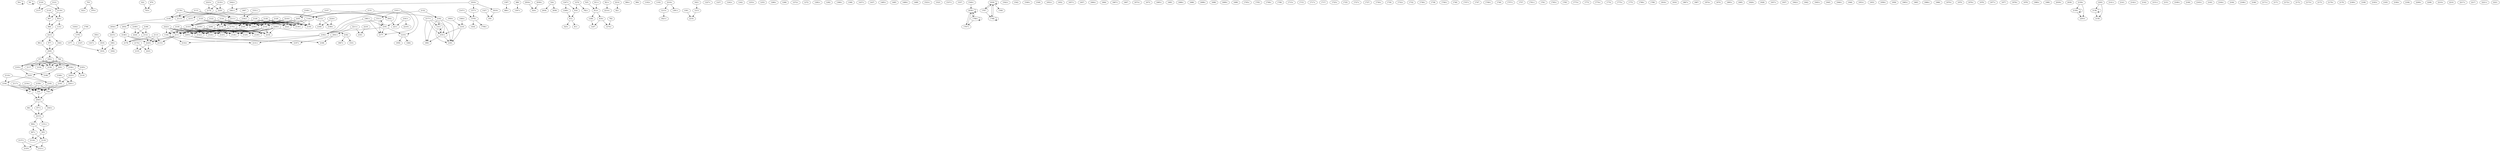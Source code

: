 digraph adj {
graph [k=96]
edge [d=-95]
"59+" [l=4413 C=396775]
"59-" [l=4413 C=396775]
"97+" [l=209 C=16444]
"97-" [l=209 C=16444]
"250+" [l=191 C=2315]
"250-" [l=191 C=2315]
"322+" [l=438 C=20675]
"322-" [l=438 C=20675]
"350+" [l=337 C=3754]
"350-" [l=337 C=3754]
"486+" [l=191 C=937]
"486-" [l=191 C=937]
"524+" [l=191 C=17131]
"524-" [l=191 C=17131]
"525+" [l=195 C=9015]
"525-" [l=195 C=9015]
"611+" [l=194 C=2725]
"611-" [l=194 C=2725]
"612+" [l=169 C=6550]
"612-" [l=169 C=6550]
"618+" [l=156 C=4874]
"618-" [l=156 C=4874]
"703+" [l=242 C=13416]
"703-" [l=242 C=13416]
"758+" [l=191 C=2182]
"758-" [l=191 C=2182]
"782+" [l=252 C=5119]
"782-" [l=252 C=5119]
"906+" [l=149 C=9444]
"906-" [l=149 C=9444]
"907+" [l=191 C=2954]
"907-" [l=191 C=2954]
"921+" [l=112 C=870]
"921-" [l=112 C=870]
"955+" [l=149 C=9335]
"955-" [l=149 C=9335]
"961+" [l=190 C=12979]
"961-" [l=190 C=12979]
"970+" [l=481 C=14003]
"970-" [l=481 C=14003]
"977+" [l=191 C=5325]
"977-" [l=191 C=5325]
"984+" [l=858 C=6728]
"984-" [l=858 C=6728]
"1043+" [l=191 C=5839]
"1043-" [l=191 C=5839]
"1102+" [l=188 C=9002]
"1102-" [l=188 C=9002]
"1144+" [l=188 C=619]
"1144-" [l=188 C=619]
"1151+" [l=191 C=8280]
"1151-" [l=191 C=8280]
"1210+" [l=696 C=5858]
"1210-" [l=696 C=5858]
"1213+" [l=232 C=1254]
"1213-" [l=232 C=1254]
"1227+" [l=192 C=2611]
"1227-" [l=192 C=2611]
"1242+" [l=409 C=1219]
"1242-" [l=409 C=1219]
"1247+" [l=156 C=3753]
"1247-" [l=156 C=3753]
"1248+" [l=191 C=3166]
"1248-" [l=191 C=3166]
"1253+" [l=243 C=1264]
"1253-" [l=243 C=1264]
"1266+" [l=311 C=765]
"1266-" [l=311 C=765]
"1272+" [l=192 C=5383]
"1272-" [l=192 C=5383]
"1274+" [l=146 C=2704]
"1274-" [l=146 C=2704]
"1282+" [l=352 C=1627]
"1282-" [l=352 C=1627]
"1311+" [l=264 C=1394]
"1311-" [l=264 C=1394]
"1327+" [l=280 C=1591]
"1327-" [l=280 C=1591]
"1368+" [l=199 C=997]
"1368-" [l=199 C=997]
"1377+" [l=229 C=1053]
"1377-" [l=229 C=1053]
"1378+" [l=151 C=1243]
"1378-" [l=151 C=1243]
"1391+" [l=191 C=1108]
"1391-" [l=191 C=1108]
"1397+" [l=168 C=1645]
"1397-" [l=168 C=1645]
"1434+" [l=204 C=1112]
"1434-" [l=204 C=1112]
"1437+" [l=231 C=512]
"1437-" [l=231 C=512]
"1464+" [l=491 C=3248]
"1464-" [l=491 C=3248]
"1485+" [l=230 C=670]
"1485-" [l=230 C=670]
"1489+" [l=488 C=2071]
"1489-" [l=488 C=2071]
"1523+" [l=219 C=668]
"1523-" [l=219 C=668]
"1531+" [l=388 C=1472]
"1531-" [l=388 C=1472]
"1537+" [l=519 C=2681]
"1537-" [l=519 C=2681]
"1540+" [l=189 C=1299]
"1540-" [l=189 C=1299]
"1542+" [l=343 C=1176]
"1542-" [l=343 C=1176]
"1549+" [l=271 C=854]
"1549-" [l=271 C=854]
"1616+" [l=195 C=441]
"1616-" [l=195 C=441]
"1619+" [l=196 C=816]
"1619-" [l=196 C=816]
"1621+" [l=122 C=255]
"1621-" [l=122 C=255]
"1642+" [l=216 C=531]
"1642-" [l=216 C=531]
"1652+" [l=223 C=682]
"1652-" [l=223 C=682]
"1657+" [l=215 C=540]
"1657-" [l=215 C=540]
"1661+" [l=96 C=17]
"1661-" [l=96 C=17]
"1664+" [l=222 C=486]
"1664-" [l=222 C=486]
"1667+" [l=191 C=1509]
"1667-" [l=191 C=1509]
"1673+" [l=207 C=415]
"1673-" [l=207 C=415]
"1685+" [l=212 C=306]
"1685-" [l=212 C=306]
"1686+" [l=265 C=577]
"1686-" [l=265 C=577]
"1698+" [l=209 C=733]
"1698-" [l=209 C=733]
"1699+" [l=195 C=590]
"1699-" [l=195 C=590]
"1705+" [l=243 C=423]
"1705-" [l=243 C=423]
"1706+" [l=204 C=499]
"1706-" [l=204 C=499]
"1708+" [l=356 C=886]
"1708-" [l=356 C=886]
"1715+" [l=217 C=297]
"1715-" [l=217 C=297]
"1717+" [l=228 C=501]
"1717-" [l=228 C=501]
"1725+" [l=209 C=532]
"1725-" [l=209 C=532]
"1727+" [l=347 C=841]
"1727-" [l=347 C=841]
"1730+" [l=233 C=513]
"1730-" [l=233 C=513]
"1732+" [l=210 C=601]
"1732-" [l=210 C=601]
"1738+" [l=240 C=511]
"1738-" [l=240 C=511]
"1740+" [l=196 C=289]
"1740-" [l=196 C=289]
"1747+" [l=194 C=551]
"1747-" [l=194 C=551]
"1749+" [l=261 C=532]
"1749-" [l=261 C=532]
"1757+" [l=196 C=312]
"1757-" [l=196 C=312]
"1761+" [l=242 C=337]
"1761-" [l=242 C=337]
"1765+" [l=199 C=232]
"1765-" [l=199 C=232]
"1767+" [l=190 C=2156]
"1767-" [l=190 C=2156]
"1768+" [l=191 C=1429]
"1768-" [l=191 C=1429]
"1773+" [l=260 C=465]
"1773-" [l=260 C=465]
"1774+" [l=200 C=245]
"1774-" [l=200 C=245]
"1775+" [l=205 C=277]
"1775-" [l=205 C=277]
"1789+" [l=31438 C=483263]
"1789-" [l=31438 C=483263]
"1816+" [l=136789 C=2147384]
"1816-" [l=136789 C=2147384]
"1867+" [l=54692 C=820326]
"1867-" [l=54692 C=820326]
"1874+" [l=420 C=1387]
"1874-" [l=420 C=1387]
"1895+" [l=19437 C=250749]
"1895-" [l=19437 C=250749]
"1928+" [l=2407 C=28531]
"1928-" [l=2407 C=28531]
"1937+" [l=837 C=4582]
"1937-" [l=837 C=4582]
"1942+" [l=910 C=2777]
"1942-" [l=910 C=2777]
"1945+" [l=830 C=4876]
"1945-" [l=830 C=4876]
"1946+" [l=408 C=1597]
"1946-" [l=408 C=1597]
"1950+" [l=1615 C=16719]
"1950-" [l=1615 C=16719]
"1953+" [l=1712 C=11561]
"1953-" [l=1712 C=11561]
"1958+" [l=433 C=1690]
"1958-" [l=433 C=1690]
"1965+" [l=877 C=3915]
"1965-" [l=877 C=3915]
"1966+" [l=479 C=1895]
"1966-" [l=479 C=1895]
"1967+" [l=1891 C=12767]
"1967-" [l=1891 C=12767]
"1970+" [l=5809 C=54046]
"1970-" [l=5809 C=54046]
"1976+" [l=2004 C=10124]
"1976-" [l=2004 C=10124]
"1977+" [l=825 C=2963]
"1977-" [l=825 C=2963]
"1978+" [l=417 C=1601]
"1978-" [l=417 C=1601]
"1980+" [l=818 C=2609]
"1980-" [l=818 C=2609]
"1981+" [l=572 C=2084]
"1981-" [l=572 C=2084]
"2034+" [l=204 C=8764]
"2034-" [l=204 C=8764]
"2036+" [l=96 C=255]
"2036-" [l=96 C=255]
"2038+" [l=204 C=8551]
"2038-" [l=204 C=8551]
"2039+" [l=300 C=9112]
"2039-" [l=300 C=9112]
"2041+" [l=440 C=11443]
"2041-" [l=440 C=11443]
"2045+" [l=660 C=94704]
"2045-" [l=660 C=94704]
"2054+" [l=346 C=6547]
"2054-" [l=346 C=6547]
"2111+" [l=25906 C=960233]
"2111-" [l=25906 C=960233]
"2112+" [l=17296 C=332133]
"2112-" [l=17296 C=332133]
"2113+" [l=54984 C=830945]
"2113-" [l=54984 C=830945]
"2115+" [l=52179 C=743089]
"2115-" [l=52179 C=743089]
"2116+" [l=11602 C=306707]
"2116-" [l=11602 C=306707]
"2117+" [l=87468 C=1634476]
"2117-" [l=87468 C=1634476]
"2118+" [l=70765 C=1117575]
"2118-" [l=70765 C=1117575]
"2119+" [l=116072 C=2299814]
"2119-" [l=116072 C=2299814]
"2120+" [l=7764 C=164676]
"2120-" [l=7764 C=164676]
"2121+" [l=95147 C=2019644]
"2121-" [l=95147 C=2019644]
"2122+" [l=7725 C=371123]
"2122-" [l=7725 C=371123]
"2124+" [l=18990 C=312031]
"2124-" [l=18990 C=312031]
"2125+" [l=48352 C=1040152]
"2125-" [l=48352 C=1040152]
"2126+" [l=97666 C=1513063]
"2126-" [l=97666 C=1513063]
"2128+" [l=1556 C=84711]
"2128-" [l=1556 C=84711]
"2129+" [l=36173 C=605696]
"2129-" [l=36173 C=605696]
"2130+" [l=69585 C=1692678]
"2130-" [l=69585 C=1692678]
"2131+" [l=1985 C=23802]
"2131-" [l=1985 C=23802]
"2132+" [l=2561 C=28017]
"2132-" [l=2561 C=28017]
"2133+" [l=2099 C=188775]
"2133-" [l=2099 C=188775]
"2135+" [l=78374 C=1163471]
"2135-" [l=78374 C=1163471]
"2136+" [l=2423 C=41543]
"2136-" [l=2423 C=41543]
"2137+" [l=165134 C=3407011]
"2137-" [l=165134 C=3407011]
"2140+" [l=3667 C=128134]
"2140-" [l=3667 C=128134]
"2141+" [l=74804 C=1194137]
"2141-" [l=74804 C=1194137]
"2142+" [l=3419 C=20063]
"2142-" [l=3419 C=20063]
"2147+" [l=19336 C=278055]
"2147-" [l=19336 C=278055]
"2150+" [l=19325 C=496257]
"2150-" [l=19325 C=496257]
"2151+" [l=95773 C=1480471]
"2151-" [l=95773 C=1480471]
"2154+" [l=140791 C=2670277]
"2154-" [l=140791 C=2670277]
"2156+" [l=94728 C=1802590]
"2156-" [l=94728 C=1802590]
"2158+" [l=221079 C=3649797]
"2158-" [l=221079 C=3649797]
"2160+" [l=96158 C=1578913]
"2160-" [l=96158 C=1578913]
"2161+" [l=30743 C=648840]
"2161-" [l=30743 C=648840]
"2163+" [l=73123 C=1137304]
"2163-" [l=73123 C=1137304]
"2164+" [l=137135 C=2297451]
"2164-" [l=137135 C=2297451]
"2165+" [l=6823 C=60361]
"2165-" [l=6823 C=60361]
"2166+" [l=43253 C=611270]
"2166-" [l=43253 C=611270]
"2168+" [l=35275 C=727088]
"2168-" [l=35275 C=727088]
"2169+" [l=18422 C=263731]
"2169-" [l=18422 C=263731]
"2170+" [l=19535 C=300882]
"2170-" [l=19535 C=300882]
"2171+" [l=54173 C=811849]
"2171-" [l=54173 C=811849]
"2172+" [l=10250 C=93909]
"2172-" [l=10250 C=93909]
"2173+" [l=2142 C=11279]
"2173-" [l=2142 C=11279]
"2174+" [l=122249 C=1947974]
"2174-" [l=122249 C=1947974]
"2177+" [l=2351 C=127281]
"2177-" [l=2351 C=127281]
"2178+" [l=63771 C=1082454]
"2178-" [l=63771 C=1082454]
"2179+" [l=75629 C=1107711]
"2179-" [l=75629 C=1107711]
"2180+" [l=2107 C=12683]
"2180-" [l=2107 C=12683]
"2181+" [l=5501 C=158119]
"2181-" [l=5501 C=158119]
"2182+" [l=3449 C=19352]
"2182-" [l=3449 C=19352]
"2183+" [l=340846 C=5328965]
"2183-" [l=340846 C=5328965]
"2184+" [l=3982 C=29853]
"2184-" [l=3982 C=29853]
"2188+" [l=5400 C=136888]
"2188-" [l=5400 C=136888]
"2191+" [l=4240 C=481999]
"2191-" [l=4240 C=481999]
"2192+" [l=2457 C=143929]
"2192-" [l=2457 C=143929]
"2193+" [l=27725 C=744753]
"2193-" [l=27725 C=744753]
"2194+" [l=22003 C=402397]
"2194-" [l=22003 C=402397]
"2195+" [l=102318 C=1879657]
"2195-" [l=102318 C=1879657]
"2196+" [l=128370 C=1970149]
"2196-" [l=128370 C=1970149]
"2197+" [l=82345 C=1368487]
"2197-" [l=82345 C=1368487]
"2201+" [l=35927 C=747339]
"2201-" [l=35927 C=747339]
"2203+" [l=43442 C=734155]
"2203-" [l=43442 C=734155]
"2205+" [l=61274 C=1035798]
"2205-" [l=61274 C=1035798]
"2206+" [l=23598 C=313363]
"2206-" [l=23598 C=313363]
"2208+" [l=129323 C=1772469]
"2208-" [l=129323 C=1772469]
"2210+" [l=30404 C=407195]
"2210-" [l=30404 C=407195]
"2211+" [l=164766 C=3381637]
"2211-" [l=164766 C=3381637]
"2213+" [l=2640 C=446606]
"2213-" [l=2640 C=446606]
"2214+" [l=34797 C=586847]
"2214-" [l=34797 C=586847]
"2215+" [l=45823 C=797090]
"2215-" [l=45823 C=797090]
"2216+" [l=189241 C=2844718]
"2216-" [l=189241 C=2844718]
"2217+" [l=6257 C=72791]
"2217-" [l=6257 C=72791]
"2218+" [l=77083 C=1099391]
"2218-" [l=77083 C=1099391]
"2219+" [l=53108 C=1019395]
"2219-" [l=53108 C=1019395]
"2220+" [l=287241 C=4800315]
"2220-" [l=287241 C=4800315]
"2221+" [l=52955 C=732473]
"2221-" [l=52955 C=732473]
"2222+" [l=71774 C=1244225]
"2222-" [l=71774 C=1244225]
"2223+" [l=81626 C=1502145]
"2223-" [l=81626 C=1502145]
"2224+" [l=200304 C=3084303]
"2224-" [l=200304 C=3084303]
"2225+" [l=373078 C=6086696]
"2225-" [l=373078 C=6086696]
"59+" -> "59+"
"59-" -> "59-"
"97+" -> "2117-"
"97+" -> "2154-"
"97+" -> "2156-"
"97+" -> "2193+"
"97+" -> "2194+"
"97+" -> "2195+"
"97+" -> "2201-"
"97-" -> "2045+"
"250+" -> "2117-" [d=-77]
"250+" -> "2154-" [d=-77]
"250+" -> "2156-" [d=-77]
"250+" -> "2193+" [d=-77]
"250+" -> "2194+" [d=-77]
"250+" -> "2195+" [d=-77]
"250+" -> "2201-" [d=-77]
"250-" -> "2045+"
"322-" -> "703+"
"350+" -> "1327+"
"350+" -> "1619-"
"486-" -> "1397+"
"524-" -> "2034-"
"524-" -> "2038-"
"525-" -> "612+"
"611+" -> "612+"
"612+" -> "618+"
"612+" -> "1248-"
"612-" -> "525+"
"612-" -> "611-"
"618+" -> "1247-" [d=-60]
"618+" -> "1274+" [d=-50]
"618-" -> "612-"
"703-" -> "322+"
"703-" -> "970+"
"758+" -> "2045+"
"758-" -> "2117-" [d=-77]
"758-" -> "2154-" [d=-77]
"758-" -> "2156-" [d=-77]
"758-" -> "2193+" [d=-77]
"758-" -> "2194+" [d=-77]
"758-" -> "2195+" [d=-77]
"758-" -> "2201-" [d=-77]
"782-" -> "1274+"
"906+" -> "907+"
"906+" -> "955-" [d=-53]
"906-" -> "2213-"
"907+" -> "2118+"
"907+" -> "2119-"
"907-" -> "906-"
"921+" -> "2214+"
"955+" -> "1151-"
"955+" -> "906-" [d=-53]
"955-" -> "2118+"
"955-" -> "2119-"
"961+" -> "2045-" [d=-94]
"961-" -> "2213+" [d=-94]
"970-" -> "703+"
"977+" -> "2213+" [d=-94]
"977-" -> "2045-"
"1043+" -> "2213+"
"1043-" -> "2045-" [d=-94]
"1144+" -> "2130+" [d=-93]
"1144+" -> "2133-" [d=-93]
"1144+" -> "2150-" [d=-93]
"1144+" -> "2222-" [d=-93]
"1144-" -> "2131+"
"1144-" -> "2132+"
"1151+" -> "955-"
"1151-" -> "2213-"
"1210+" -> "1464-"
"1210+" -> "1950-"
"1210-" -> "2181-"
"1210-" -> "2191+"
"1213+" -> "1621+"
"1213-" -> "2216-"
"1247+" -> "1248+"
"1247+" -> "618-" [d=-60]
"1248+" -> "612-"
"1248-" -> "1247-"
"1274-" -> "782+"
"1274-" -> "618-" [d=-50]
"1311+" -> "2177-" [d=-93]
"1311+" -> "2191-" [d=-93]
"1311+" -> "2192+" [d=-93]
"1311-" -> "2181-" [d=-94]
"1311-" -> "2191+" [d=-94]
"1327-" -> "350-"
"1377+" -> "1378+"
"1377-" -> "1616-" [d=-67]
"1378+" -> "1434-"
"1378+" -> "1706+"
"1378-" -> "1377-"
"1378-" -> "2147-"
"1391-" -> "2216-"
"1397-" -> "486+"
"1434+" -> "1378-"
"1464+" -> "1210-"
"1531+" -> "2182+"
"1540+" -> "2036+" [d=-92]
"1616+" -> "1619+" [d=-84]
"1616+" -> "1661+" [d=-67]
"1616+" -> "1377+" [d=-67]
"1619+" -> "350-"
"1619-" -> "1616-" [d=-84]
"1621-" -> "1213-"
"1642+" -> "1661+"
"1661+" -> "2215-"
"1661-" -> "1642-"
"1661-" -> "1616-" [d=-67]
"1706-" -> "1378-"
"1767+" -> "2036+" [d=-92]
"1767-" -> "1768-"
"1767-" -> "2036-"
"1768+" -> "1767+"
"1768+" -> "1768+"
"1768+" -> "2036+" [d=-93]
"1768-" -> "1768-"
"1768-" -> "2036-"
"1950+" -> "1210-"
"1967-" -> "2182+"
"1981+" -> "2177-" [d=-93]
"1981+" -> "2191-" [d=-93]
"1981+" -> "2192+" [d=-93]
"2034+" -> "524+"
"2036+" -> "1767+"
"2036+" -> "1768+"
"2036+" -> "2036+"
"2036-" -> "2036-"
"2036-" -> "1768-" [d=-93]
"2036-" -> "1540-" [d=-92]
"2036-" -> "1767-" [d=-92]
"2038+" -> "524+"
"2041+" -> "2168-"
"2041+" -> "2197+"
"2041-" -> "2211-"
"2045+" -> "977+"
"2045+" -> "961-" [d=-94]
"2045+" -> "1043+" [d=-94]
"2045-" -> "97+"
"2045-" -> "250+"
"2045-" -> "758-"
"2054+" -> "2215+"
"2054-" -> "2140+"
"2111+" -> "2133+"
"2111+" -> "2165-"
"2111+" -> "2170-"
"2111+" -> "2206+"
"2111+" -> "2130+" [d=-566]
"2111+" -> "2133-" [d=-566]
"2111+" -> "2150-" [d=-566]
"2111+" -> "2222-" [d=-566]
"2111-" -> "2115+" [d=-1159]
"2111-" -> "2178-" [d=-1159]
"2111-" -> "2220+" [d=-1159]
"2112+" -> "2169-" [d=-526]
"2112+" -> "2196+" [d=-526]
"2112-" -> "2115+" [d=-1159]
"2112-" -> "2178-" [d=-1159]
"2112-" -> "2220+" [d=-1159]
"2113-" -> "2115+" [d=-1159]
"2113-" -> "2178-" [d=-1159]
"2113-" -> "2220+" [d=-1159]
"2115-" -> "2111+" [d=-1159]
"2115-" -> "2112+" [d=-1159]
"2115-" -> "2113+" [d=-1159]
"2115-" -> "2140-" [d=-1159]
"2116+" -> "2194-" [d=-1187]
"2116+" -> "2195-" [d=-1187]
"2117+" -> "97-"
"2117+" -> "250-" [d=-77]
"2117+" -> "758+" [d=-77]
"2118-" -> "907-"
"2118-" -> "955+"
"2119+" -> "907-"
"2119+" -> "955+"
"2119-" -> "2120+" [d=-1222]
"2119-" -> "2121+" [d=-1222]
"2120-" -> "2119+" [d=-1222]
"2120-" -> "2137-" [d=-1222]
"2121-" -> "2119+" [d=-1222]
"2121-" -> "2137-" [d=-1222]
"2122-" -> "2133+"
"2122-" -> "2165-"
"2122-" -> "2170-"
"2122-" -> "2206+"
"2122-" -> "2130+" [d=-566]
"2122-" -> "2133-" [d=-566]
"2122-" -> "2150-" [d=-566]
"2122-" -> "2222-" [d=-566]
"2124-" -> "2133+"
"2124-" -> "2165-"
"2124-" -> "2170-"
"2124-" -> "2206+"
"2124-" -> "2130+" [d=-566]
"2124-" -> "2133-" [d=-566]
"2124-" -> "2150-" [d=-566]
"2124-" -> "2222-" [d=-566]
"2125-" -> "2133+"
"2125-" -> "2165-"
"2125-" -> "2170-"
"2125-" -> "2206+"
"2125-" -> "2130+" [d=-566]
"2125-" -> "2133-" [d=-566]
"2125-" -> "2150-" [d=-566]
"2125-" -> "2222-" [d=-566]
"2126-" -> "2133+"
"2126-" -> "2165-"
"2126-" -> "2170-"
"2126-" -> "2206+"
"2126-" -> "2130+" [d=-566]
"2126-" -> "2133-" [d=-566]
"2126-" -> "2150-" [d=-566]
"2126-" -> "2222-" [d=-566]
"2128-" -> "2133+"
"2128-" -> "2165-"
"2128-" -> "2170-"
"2128-" -> "2206+"
"2128-" -> "2130+" [d=-566]
"2128-" -> "2133-" [d=-566]
"2128-" -> "2150-" [d=-566]
"2128-" -> "2222-" [d=-566]
"2129-" -> "2133+"
"2129-" -> "2165-"
"2129-" -> "2170-"
"2129-" -> "2206+"
"2129-" -> "2130+" [d=-566]
"2129-" -> "2133-" [d=-566]
"2129-" -> "2150-" [d=-566]
"2129-" -> "2222-" [d=-566]
"2130-" -> "1144-" [d=-93]
"2130-" -> "2111-" [d=-566]
"2130-" -> "2122+" [d=-566]
"2130-" -> "2124+" [d=-566]
"2130-" -> "2125+" [d=-566]
"2130-" -> "2126+" [d=-566]
"2130-" -> "2128+" [d=-566]
"2130-" -> "2129+" [d=-566]
"2130-" -> "2205+" [d=-566]
"2130-" -> "2218-" [d=-566]
"2131-" -> "1144+"
"2131-" -> "2192-" [d=-533]
"2132-" -> "1144+"
"2132-" -> "2192-" [d=-533]
"2133+" -> "1144-" [d=-93]
"2133+" -> "2111-" [d=-566]
"2133+" -> "2122+" [d=-566]
"2133+" -> "2124+" [d=-566]
"2133+" -> "2125+" [d=-566]
"2133+" -> "2126+" [d=-566]
"2133+" -> "2128+" [d=-566]
"2133+" -> "2129+" [d=-566]
"2133+" -> "2205+" [d=-566]
"2133+" -> "2218-" [d=-566]
"2133-" -> "2111-"
"2133-" -> "2122+"
"2133-" -> "2124+"
"2133-" -> "2125+"
"2133-" -> "2126+"
"2133-" -> "2128+"
"2133-" -> "2129+"
"2133-" -> "2205+"
"2133-" -> "2218-"
"2135+" -> "2174-" [d=-1870]
"2135+" -> "2220-" [d=-1870]
"2136+" -> "2136+"
"2136+" -> "2203+" [d=-625]
"2136-" -> "2136-"
"2136-" -> "2158-"
"2137+" -> "2120+" [d=-1222]
"2137+" -> "2121+" [d=-1222]
"2140+" -> "2115+" [d=-1159]
"2140+" -> "2178-" [d=-1159]
"2140+" -> "2220+" [d=-1159]
"2140-" -> "2054+"
"2147+" -> "1378+"
"2150+" -> "1144-" [d=-93]
"2150+" -> "2111-" [d=-566]
"2150+" -> "2122+" [d=-566]
"2150+" -> "2124+" [d=-566]
"2150+" -> "2125+" [d=-566]
"2150+" -> "2126+" [d=-566]
"2150+" -> "2128+" [d=-566]
"2150+" -> "2129+" [d=-566]
"2150+" -> "2205+" [d=-566]
"2150+" -> "2218-" [d=-566]
"2154+" -> "97-"
"2154+" -> "250-" [d=-77]
"2154+" -> "758+" [d=-77]
"2156+" -> "97-"
"2156+" -> "250-" [d=-77]
"2156+" -> "758+" [d=-77]
"2158+" -> "2136+"
"2158+" -> "2203+" [d=-625]
"2161+" -> "2211-" [d=-767]
"2161+" -> "2219+"
"2165+" -> "2111-"
"2165+" -> "2122+"
"2165+" -> "2124+"
"2165+" -> "2125+"
"2165+" -> "2126+"
"2165+" -> "2128+"
"2165+" -> "2129+"
"2165+" -> "2205+"
"2165+" -> "2182-" [d=-938]
"2165+" -> "2218-"
"2168+" -> "2041-"
"2168+" -> "2205-" [d=-762]
"2169+" -> "2112-" [d=-526]
"2169+" -> "2224-" [d=-526]
"2170+" -> "2111-"
"2170+" -> "2122+"
"2170+" -> "2124+"
"2170+" -> "2125+"
"2170+" -> "2126+"
"2170+" -> "2128+"
"2170+" -> "2129+"
"2170+" -> "2205+"
"2170+" -> "2218-"
"2174+" -> "2135-" [d=-1870]
"2174+" -> "2223-" [d=-1870]
"2177+" -> "1311-" [d=-93]
"2177+" -> "1981-" [d=-93]
"2177+" -> "2181-" [d=-820]
"2177+" -> "2191+" [d=-820]
"2178+" -> "2111+" [d=-1159]
"2178+" -> "2112+" [d=-1159]
"2178+" -> "2113+" [d=-1159]
"2178+" -> "2140-" [d=-1159]
"2181+" -> "1210+"
"2181+" -> "1311+" [d=-94]
"2181+" -> "2177-" [d=-820]
"2181+" -> "2191-" [d=-820]
"2181+" -> "2192+" [d=-820]
"2182+" -> "2165-" [d=-938]
"2182-" -> "1531-"
"2182-" -> "1967+"
"2188+" -> "2193-" [d=-932]
"2188+" -> "2201+" [d=-932]
"2191+" -> "1311-" [d=-93]
"2191+" -> "1981-" [d=-93]
"2191+" -> "2181-" [d=-820]
"2191-" -> "1210+"
"2191-" -> "1311+" [d=-94]
"2191-" -> "2177-" [d=-820]
"2191-" -> "2192+" [d=-820]
"2192+" -> "2131+" [d=-533]
"2192+" -> "2132+" [d=-533]
"2192-" -> "1311-" [d=-93]
"2192-" -> "1981-" [d=-93]
"2192-" -> "2181-" [d=-820]
"2192-" -> "2191+" [d=-820]
"2193+" -> "2188-" [d=-932]
"2193+" -> "2225-" [d=-932]
"2193-" -> "97-"
"2193-" -> "250-" [d=-77]
"2193-" -> "758+" [d=-77]
"2194+" -> "2116-" [d=-1187]
"2194+" -> "2225+" [d=-1187]
"2194-" -> "97-"
"2194-" -> "250-" [d=-77]
"2194-" -> "758+" [d=-77]
"2195+" -> "2116-" [d=-1187]
"2195+" -> "2225+" [d=-1187]
"2195-" -> "97-"
"2195-" -> "250-" [d=-77]
"2195-" -> "758+" [d=-77]
"2196-" -> "2112-" [d=-526]
"2196-" -> "2224-" [d=-526]
"2197-" -> "2041-"
"2197-" -> "2205-" [d=-762]
"2201+" -> "97-"
"2201+" -> "250-" [d=-77]
"2201+" -> "758+" [d=-77]
"2201-" -> "2188-" [d=-932]
"2201-" -> "2225-" [d=-932]
"2203-" -> "2136-" [d=-625]
"2203-" -> "2158-" [d=-625]
"2205+" -> "2168-" [d=-762]
"2205+" -> "2197+" [d=-762]
"2205-" -> "2133+"
"2205-" -> "2165-"
"2205-" -> "2170-"
"2205-" -> "2206+"
"2205-" -> "2130+" [d=-566]
"2205-" -> "2133-" [d=-566]
"2205-" -> "2150-" [d=-566]
"2205-" -> "2222-" [d=-566]
"2206-" -> "2111-"
"2206-" -> "2122+"
"2206-" -> "2124+"
"2206-" -> "2125+"
"2206-" -> "2126+"
"2206-" -> "2128+"
"2206-" -> "2129+"
"2206-" -> "2205+"
"2206-" -> "2218-"
"2211+" -> "2041+"
"2211+" -> "2161-" [d=-767]
"2213+" -> "906+"
"2213+" -> "1151+"
"2213-" -> "1043-"
"2213-" -> "961+" [d=-94]
"2213-" -> "977-" [d=-94]
"2214-" -> "921-"
"2215+" -> "1661-"
"2215-" -> "2054-"
"2216+" -> "1213+"
"2216+" -> "1391+"
"2218+" -> "2133+"
"2218+" -> "2165-"
"2218+" -> "2170-"
"2218+" -> "2206+"
"2218+" -> "2130+" [d=-566]
"2218+" -> "2133-" [d=-566]
"2218+" -> "2150-" [d=-566]
"2218+" -> "2222-" [d=-566]
"2219-" -> "2161-"
"2220+" -> "2135-" [d=-1870]
"2220+" -> "2223-" [d=-1870]
"2220-" -> "2111+" [d=-1159]
"2220-" -> "2112+" [d=-1159]
"2220-" -> "2113+" [d=-1159]
"2220-" -> "2140-" [d=-1159]
"2222+" -> "1144-" [d=-93]
"2222+" -> "2111-" [d=-566]
"2222+" -> "2122+" [d=-566]
"2222+" -> "2124+" [d=-566]
"2222+" -> "2125+" [d=-566]
"2222+" -> "2126+" [d=-566]
"2222+" -> "2128+" [d=-566]
"2222+" -> "2129+" [d=-566]
"2222+" -> "2205+" [d=-566]
"2222+" -> "2218-" [d=-566]
"2223+" -> "2174-" [d=-1870]
"2223+" -> "2220-" [d=-1870]
"2224+" -> "2169-" [d=-526]
"2224+" -> "2196+" [d=-526]
"2225+" -> "2193-" [d=-932]
"2225+" -> "2201+" [d=-932]
"2225-" -> "2194-" [d=-1187]
"2225-" -> "2195-" [d=-1187]
}
